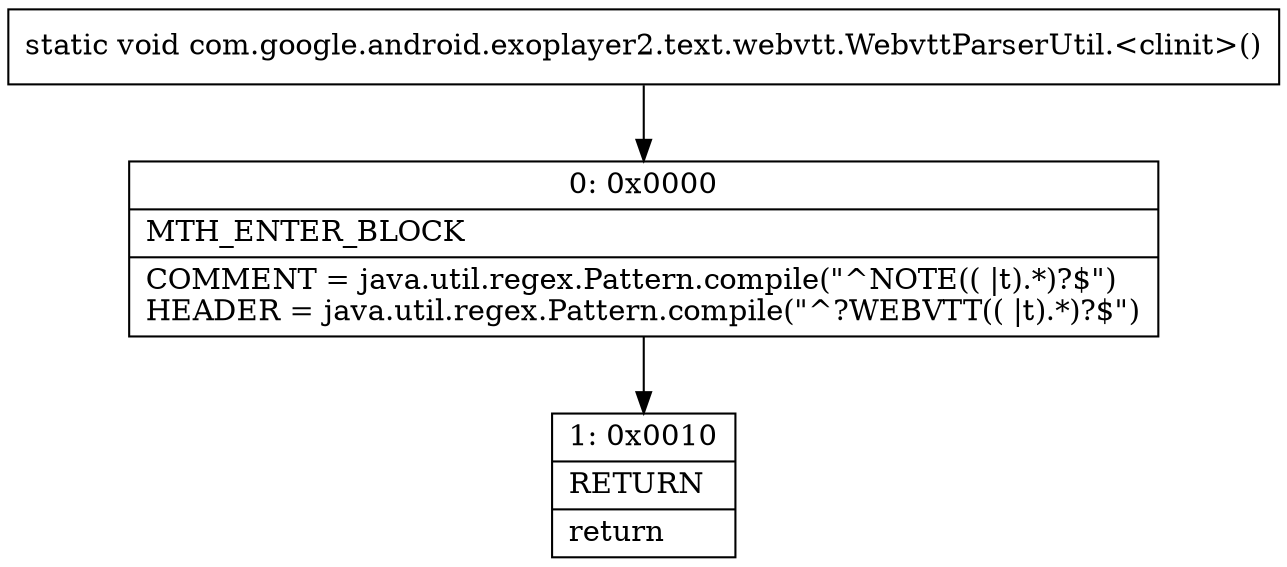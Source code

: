 digraph "CFG forcom.google.android.exoplayer2.text.webvtt.WebvttParserUtil.\<clinit\>()V" {
Node_0 [shape=record,label="{0\:\ 0x0000|MTH_ENTER_BLOCK\l|COMMENT = java.util.regex.Pattern.compile(\"^NOTE(( \|t).*)?$\")\lHEADER = java.util.regex.Pattern.compile(\"^﻿?WEBVTT(( \|t).*)?$\")\l}"];
Node_1 [shape=record,label="{1\:\ 0x0010|RETURN\l|return\l}"];
MethodNode[shape=record,label="{static void com.google.android.exoplayer2.text.webvtt.WebvttParserUtil.\<clinit\>() }"];
MethodNode -> Node_0;
Node_0 -> Node_1;
}

